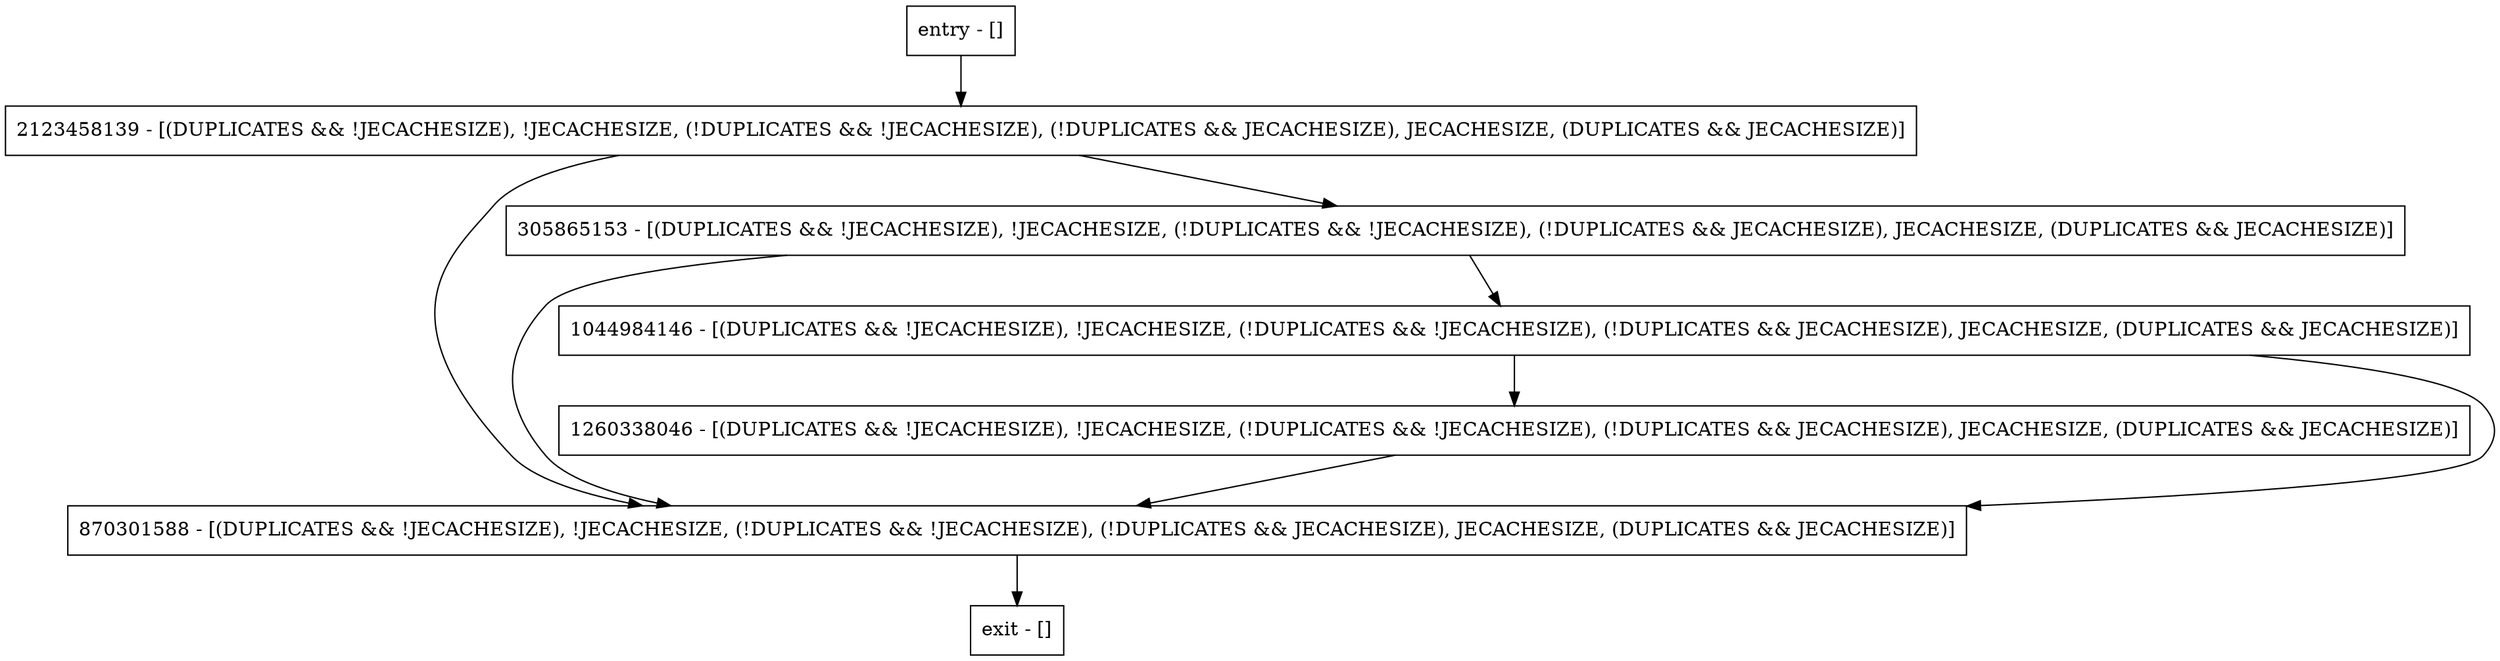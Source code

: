 digraph checkUpdatesAllowed {
node [shape=record];
entry [label="entry - []"];
exit [label="exit - []"];
1260338046 [label="1260338046 - [(DUPLICATES && !JECACHESIZE), !JECACHESIZE, (!DUPLICATES && !JECACHESIZE), (!DUPLICATES && JECACHESIZE), JECACHESIZE, (DUPLICATES && JECACHESIZE)]"];
870301588 [label="870301588 - [(DUPLICATES && !JECACHESIZE), !JECACHESIZE, (!DUPLICATES && !JECACHESIZE), (!DUPLICATES && JECACHESIZE), JECACHESIZE, (DUPLICATES && JECACHESIZE)]"];
305865153 [label="305865153 - [(DUPLICATES && !JECACHESIZE), !JECACHESIZE, (!DUPLICATES && !JECACHESIZE), (!DUPLICATES && JECACHESIZE), JECACHESIZE, (DUPLICATES && JECACHESIZE)]"];
2123458139 [label="2123458139 - [(DUPLICATES && !JECACHESIZE), !JECACHESIZE, (!DUPLICATES && !JECACHESIZE), (!DUPLICATES && JECACHESIZE), JECACHESIZE, (DUPLICATES && JECACHESIZE)]"];
1044984146 [label="1044984146 - [(DUPLICATES && !JECACHESIZE), !JECACHESIZE, (!DUPLICATES && !JECACHESIZE), (!DUPLICATES && JECACHESIZE), JECACHESIZE, (DUPLICATES && JECACHESIZE)]"];
entry;
exit;
entry -> 2123458139;
1260338046 -> 870301588;
870301588 -> exit;
305865153 -> 870301588;
305865153 -> 1044984146;
2123458139 -> 870301588;
2123458139 -> 305865153;
1044984146 -> 1260338046;
1044984146 -> 870301588;
}
